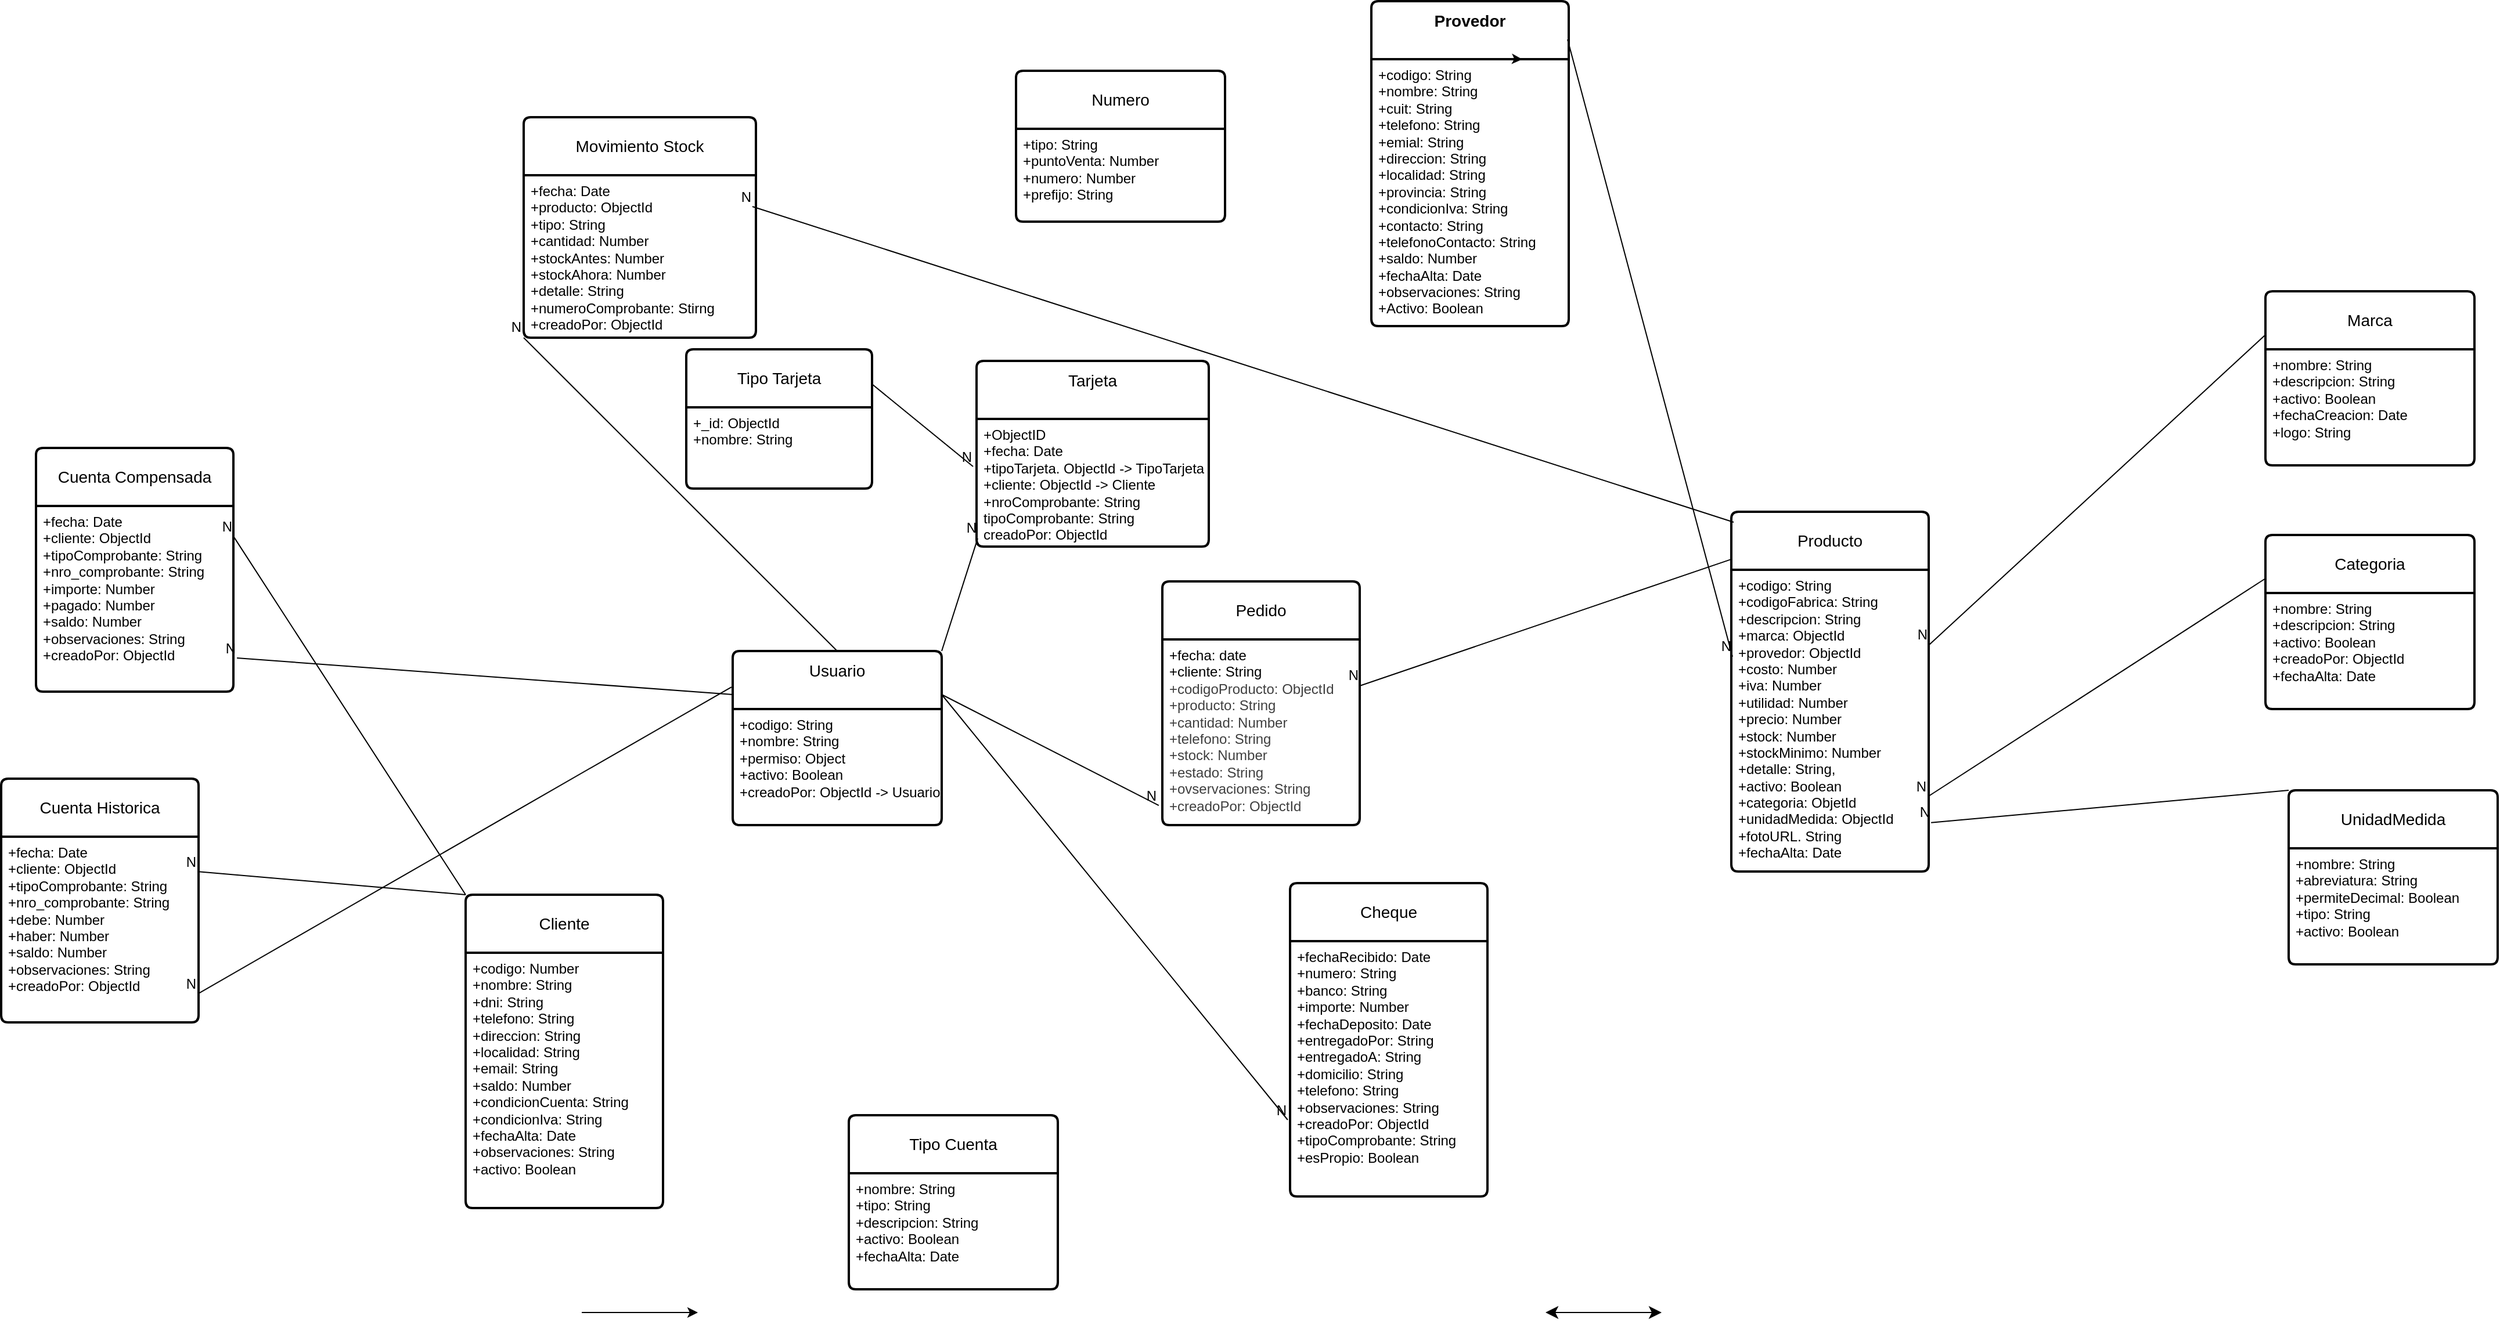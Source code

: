 <mxfile>
    <diagram id="AMF_PIOx8q4Wsd7yPMV6" name="Página-1">
        <mxGraphModel dx="2490" dy="779" grid="1" gridSize="10" guides="1" tooltips="1" connect="1" arrows="1" fold="1" page="1" pageScale="1" pageWidth="827" pageHeight="1169" math="0" shadow="0">
            <root>
                <mxCell id="0"/>
                <mxCell id="1" parent="0"/>
                <mxCell id="78" style="edgeStyle=none;html=1;" edge="1" parent="1" source="46" target="45">
                    <mxGeometry relative="1" as="geometry"/>
                </mxCell>
                <mxCell id="18" value="Tarjeta&lt;div&gt;&lt;br&gt;&lt;/div&gt;" style="swimlane;childLayout=stackLayout;horizontal=1;startSize=50;horizontalStack=0;rounded=1;fontSize=14;fontStyle=0;strokeWidth=2;resizeParent=0;resizeLast=1;shadow=0;dashed=0;align=center;arcSize=4;whiteSpace=wrap;html=1;" parent="1" vertex="1">
                    <mxGeometry x="290" y="350" width="200" height="160" as="geometry"/>
                </mxCell>
                <mxCell id="19" value="+ObjectID&lt;div&gt;+fecha: Date&lt;/div&gt;&lt;div&gt;+tipoTarjeta. ObjectId -&amp;gt; TipoTarjeta&lt;/div&gt;&lt;div&gt;+cliente: ObjectId -&amp;gt; Cliente&lt;/div&gt;&lt;div&gt;+nroComprobante: String&lt;/div&gt;&lt;div&gt;tipoComprobante: String&lt;/div&gt;&lt;div&gt;creadoPor: ObjectId&lt;/div&gt;" style="align=left;strokeColor=none;fillColor=none;spacingLeft=4;fontSize=12;verticalAlign=top;resizable=0;rotatable=0;part=1;html=1;" parent="18" vertex="1">
                    <mxGeometry y="50" width="200" height="110" as="geometry"/>
                </mxCell>
                <mxCell id="20" value="Tipo Tarjeta" style="swimlane;childLayout=stackLayout;horizontal=1;startSize=50;horizontalStack=0;rounded=1;fontSize=14;fontStyle=0;strokeWidth=2;resizeParent=0;resizeLast=1;shadow=0;dashed=0;align=center;arcSize=4;whiteSpace=wrap;html=1;" parent="1" vertex="1">
                    <mxGeometry x="40" y="340" width="160" height="120" as="geometry"/>
                </mxCell>
                <mxCell id="21" value="+_id: ObjectId&lt;div&gt;+nombre: String&lt;/div&gt;" style="align=left;strokeColor=none;fillColor=none;spacingLeft=4;fontSize=12;verticalAlign=top;resizable=0;rotatable=0;part=1;html=1;" parent="20" vertex="1">
                    <mxGeometry y="50" width="160" height="70" as="geometry"/>
                </mxCell>
                <mxCell id="26" value="" style="endArrow=none;html=1;rounded=0;entryX=-0.015;entryY=0.373;entryDx=0;entryDy=0;entryPerimeter=0;exitX=1;exitY=0.25;exitDx=0;exitDy=0;" parent="1" target="19" edge="1" source="20">
                    <mxGeometry relative="1" as="geometry">
                        <mxPoint x="190" y="179.5" as="sourcePoint"/>
                        <mxPoint x="350" y="179.5" as="targetPoint"/>
                    </mxGeometry>
                </mxCell>
                <mxCell id="27" value="N" style="resizable=0;html=1;whiteSpace=wrap;align=right;verticalAlign=bottom;" parent="26" connectable="0" vertex="1">
                    <mxGeometry x="1" relative="1" as="geometry"/>
                </mxCell>
                <mxCell id="29" value="Provedor&lt;div&gt;&lt;br&gt;&lt;/div&gt;" style="swimlane;childLayout=stackLayout;horizontal=1;startSize=50;horizontalStack=0;rounded=1;fontSize=14;fontStyle=1;strokeWidth=2;resizeParent=0;resizeLast=1;shadow=0;dashed=0;align=center;arcSize=4;whiteSpace=wrap;html=1;" parent="1" vertex="1">
                    <mxGeometry x="630" y="40" width="170" height="280" as="geometry"/>
                </mxCell>
                <mxCell id="30" value="+codigo: String&lt;div&gt;+nombre: String&lt;/div&gt;&lt;div&gt;+cuit: String&lt;/div&gt;&lt;div&gt;+telefono: String&lt;/div&gt;&lt;div&gt;+emial: String&lt;/div&gt;&lt;div&gt;+direccion: String&lt;/div&gt;&lt;div&gt;+localidad: String&lt;/div&gt;&lt;div&gt;+provincia: String&lt;/div&gt;&lt;div&gt;+condicionIva: String&lt;/div&gt;&lt;div&gt;+contacto: String&lt;/div&gt;&lt;div&gt;+telefonoContacto: String&lt;/div&gt;&lt;div&gt;+saldo: Number&lt;/div&gt;&lt;div&gt;+fechaAlta: Date&lt;/div&gt;&lt;div&gt;+observaciones: String&lt;/div&gt;&lt;div&gt;+Activo: Boolean&lt;/div&gt;" style="align=left;strokeColor=none;fillColor=none;spacingLeft=4;fontSize=12;verticalAlign=top;resizable=0;rotatable=0;part=1;html=1;" parent="29" vertex="1">
                    <mxGeometry y="50" width="170" height="230" as="geometry"/>
                </mxCell>
                <mxCell id="44" style="edgeStyle=none;html=1;exitX=0.75;exitY=0;exitDx=0;exitDy=0;entryX=0.765;entryY=0.179;entryDx=0;entryDy=0;entryPerimeter=0;" edge="1" parent="29" source="30" target="29">
                    <mxGeometry relative="1" as="geometry"/>
                </mxCell>
                <mxCell id="32" value="Usuario&lt;div&gt;&lt;br&gt;&lt;/div&gt;" style="swimlane;childLayout=stackLayout;horizontal=1;startSize=50;horizontalStack=0;rounded=1;fontSize=14;fontStyle=0;strokeWidth=2;resizeParent=0;resizeLast=1;shadow=0;dashed=0;align=center;arcSize=4;whiteSpace=wrap;html=1;" parent="1" vertex="1">
                    <mxGeometry x="80" y="600" width="180" height="150" as="geometry"/>
                </mxCell>
                <mxCell id="33" value="+codigo: String&lt;div&gt;+nombre: String&lt;/div&gt;&lt;div&gt;+permiso: Object&lt;/div&gt;&lt;div&gt;+activo: Boolean&lt;/div&gt;&lt;div&gt;+creadoPor: ObjectId -&amp;gt; Usuario&lt;/div&gt;&lt;div&gt;&lt;br&gt;&lt;/div&gt;" style="align=left;strokeColor=none;fillColor=none;spacingLeft=4;fontSize=12;verticalAlign=top;resizable=0;rotatable=0;part=1;html=1;" parent="32" vertex="1">
                    <mxGeometry y="50" width="180" height="100" as="geometry"/>
                </mxCell>
                <mxCell id="34" value="&lt;div&gt;UnidadMedida&lt;/div&gt;" style="swimlane;childLayout=stackLayout;horizontal=1;startSize=50;horizontalStack=0;rounded=1;fontSize=14;fontStyle=0;strokeWidth=2;resizeParent=0;resizeLast=1;shadow=0;dashed=0;align=center;arcSize=4;whiteSpace=wrap;html=1;" parent="1" vertex="1">
                    <mxGeometry x="1420" y="720" width="180" height="150" as="geometry"/>
                </mxCell>
                <mxCell id="35" value="&lt;div&gt;+nombre: String&lt;/div&gt;&lt;div&gt;+abreviatura: String&lt;/div&gt;&lt;div&gt;+permiteDecimal: Boolean&lt;/div&gt;&lt;div&gt;+tipo: String&lt;/div&gt;&lt;div&gt;+activo: Boolean&lt;/div&gt;&lt;div&gt;&lt;br&gt;&lt;/div&gt;" style="align=left;strokeColor=none;fillColor=none;spacingLeft=4;fontSize=12;verticalAlign=top;resizable=0;rotatable=0;part=1;html=1;" parent="34" vertex="1">
                    <mxGeometry y="50" width="180" height="100" as="geometry"/>
                </mxCell>
                <mxCell id="36" value="&lt;div&gt;Tipo Cuenta&lt;/div&gt;" style="swimlane;childLayout=stackLayout;horizontal=1;startSize=50;horizontalStack=0;rounded=1;fontSize=14;fontStyle=0;strokeWidth=2;resizeParent=0;resizeLast=1;shadow=0;dashed=0;align=center;arcSize=4;whiteSpace=wrap;html=1;" vertex="1" parent="1">
                    <mxGeometry x="180" y="1000" width="180" height="150" as="geometry"/>
                </mxCell>
                <mxCell id="37" value="&lt;div&gt;+nombre: String&lt;/div&gt;&lt;div&gt;+tipo: String&lt;/div&gt;&lt;div&gt;+descripcion: String&lt;/div&gt;&lt;div&gt;+activo: Boolean&lt;/div&gt;&lt;div&gt;&lt;span style=&quot;background-color: transparent;&quot;&gt;+fechaAlta: Date&lt;/span&gt;&lt;/div&gt;" style="align=left;strokeColor=none;fillColor=none;spacingLeft=4;fontSize=12;verticalAlign=top;resizable=0;rotatable=0;part=1;html=1;" vertex="1" parent="36">
                    <mxGeometry y="50" width="180" height="100" as="geometry"/>
                </mxCell>
                <mxCell id="38" value="&lt;div&gt;Producto&lt;/div&gt;" style="swimlane;childLayout=stackLayout;horizontal=1;startSize=50;horizontalStack=0;rounded=1;fontSize=14;fontStyle=0;strokeWidth=2;resizeParent=0;resizeLast=1;shadow=0;dashed=0;align=center;arcSize=4;whiteSpace=wrap;html=1;" vertex="1" parent="1">
                    <mxGeometry x="940" y="480" width="170" height="310" as="geometry"/>
                </mxCell>
                <mxCell id="39" value="+codigo: String&lt;div&gt;+codigoFabrica: String&lt;/div&gt;&lt;div&gt;+descripcion: String&lt;/div&gt;&lt;div&gt;+marca: ObjectId&lt;/div&gt;&lt;div&gt;+provedor: ObjectId&lt;/div&gt;&lt;div&gt;+costo: Number&lt;/div&gt;&lt;div&gt;+iva: Number&lt;/div&gt;&lt;div&gt;+utilidad: Number&lt;/div&gt;&lt;div&gt;+precio: Number&lt;/div&gt;&lt;div&gt;+stock: Number&lt;/div&gt;&lt;div&gt;+stockMinimo: Number&lt;/div&gt;&lt;div&gt;+detalle: String,&lt;/div&gt;&lt;div&gt;+activo: Boolean&lt;/div&gt;&lt;div&gt;+categoria: ObjetId&lt;/div&gt;&lt;div&gt;+unidadMedida: ObjectId&lt;/div&gt;&lt;div&gt;+fotoURL. String&lt;/div&gt;&lt;div&gt;+fechaAlta: Date&lt;/div&gt;" style="align=left;strokeColor=none;fillColor=none;spacingLeft=4;fontSize=12;verticalAlign=top;resizable=0;rotatable=0;part=1;html=1;" vertex="1" parent="38">
                    <mxGeometry y="50" width="170" height="260" as="geometry"/>
                </mxCell>
                <mxCell id="42" value="" style="endArrow=none;html=1;rounded=0;entryX=1.012;entryY=0.838;entryDx=0;entryDy=0;entryPerimeter=0;exitX=0;exitY=0;exitDx=0;exitDy=0;" edge="1" parent="1" source="34" target="39">
                    <mxGeometry relative="1" as="geometry">
                        <mxPoint x="210" y="560" as="sourcePoint"/>
                        <mxPoint x="257" y="561.5" as="targetPoint"/>
                    </mxGeometry>
                </mxCell>
                <mxCell id="43" value="N" style="resizable=0;html=1;whiteSpace=wrap;align=right;verticalAlign=bottom;" connectable="0" vertex="1" parent="42">
                    <mxGeometry x="1" relative="1" as="geometry"/>
                </mxCell>
                <mxCell id="45" value="&lt;div&gt;Pedido&lt;/div&gt;" style="swimlane;childLayout=stackLayout;horizontal=1;startSize=50;horizontalStack=0;rounded=1;fontSize=14;fontStyle=0;strokeWidth=2;resizeParent=0;resizeLast=1;shadow=0;dashed=0;align=center;arcSize=4;whiteSpace=wrap;html=1;" vertex="1" parent="1">
                    <mxGeometry x="450" y="540" width="170" height="210" as="geometry"/>
                </mxCell>
                <mxCell id="46" value="+fecha: date&lt;div&gt;+cliente: String&lt;/div&gt;&lt;div&gt;&lt;span style=&quot;color: rgb(63, 63, 63);&quot;&gt;+codigoProducto: ObjectId&lt;/span&gt;&lt;/div&gt;&lt;div&gt;&lt;span style=&quot;color: rgb(63, 63, 63);&quot;&gt;+producto: String&lt;/span&gt;&lt;span style=&quot;color: rgb(63, 63, 63);&quot;&gt;&lt;/span&gt;&lt;/div&gt;&lt;div&gt;&lt;span style=&quot;color: rgb(63, 63, 63);&quot;&gt;+cantidad: Number&lt;/span&gt;&lt;/div&gt;&lt;div&gt;&lt;span style=&quot;color: rgb(63, 63, 63);&quot;&gt;+telefono: String&lt;/span&gt;&lt;/div&gt;&lt;div&gt;&lt;span style=&quot;color: rgb(63, 63, 63);&quot;&gt;+stock: Number&lt;/span&gt;&lt;span style=&quot;color: rgb(63, 63, 63);&quot;&gt;&lt;/span&gt;&lt;/div&gt;&lt;div&gt;&lt;span style=&quot;color: rgb(63, 63, 63);&quot;&gt;+estado: String&lt;/span&gt;&lt;/div&gt;&lt;div&gt;&lt;span style=&quot;color: rgb(63, 63, 63);&quot;&gt;+ovservaciones: String&lt;/span&gt;&lt;span style=&quot;color: rgb(63, 63, 63);&quot;&gt;&lt;/span&gt;&lt;/div&gt;&lt;div&gt;&lt;span style=&quot;color: rgb(63, 63, 63);&quot;&gt;+creadoPor: ObjectId&lt;/span&gt;&lt;span style=&quot;color: rgb(63, 63, 63);&quot;&gt;&lt;/span&gt;&lt;/div&gt;" style="align=left;strokeColor=none;fillColor=none;spacingLeft=4;fontSize=12;verticalAlign=top;resizable=0;rotatable=0;part=1;html=1;" vertex="1" parent="45">
                    <mxGeometry y="50" width="170" height="160" as="geometry"/>
                </mxCell>
                <mxCell id="49" value="" style="endArrow=none;html=1;rounded=0;entryX=-0.018;entryY=0.894;entryDx=0;entryDy=0;entryPerimeter=0;exitX=1;exitY=0.25;exitDx=0;exitDy=0;" edge="1" parent="1" source="32" target="46">
                    <mxGeometry relative="1" as="geometry">
                        <mxPoint x="220" y="610" as="sourcePoint"/>
                        <mxPoint x="299" y="610" as="targetPoint"/>
                    </mxGeometry>
                </mxCell>
                <mxCell id="50" value="N" style="resizable=0;html=1;whiteSpace=wrap;align=right;verticalAlign=bottom;" connectable="0" vertex="1" parent="49">
                    <mxGeometry x="1" relative="1" as="geometry"/>
                </mxCell>
                <mxCell id="51" value="" style="endArrow=none;html=1;rounded=0;entryX=1;entryY=0.25;entryDx=0;entryDy=0;exitX=0;exitY=0.132;exitDx=0;exitDy=0;exitPerimeter=0;" edge="1" parent="1" source="38" target="46">
                    <mxGeometry relative="1" as="geometry">
                        <mxPoint x="1181.02" y="448.13" as="sourcePoint"/>
                        <mxPoint x="960" y="960" as="targetPoint"/>
                    </mxGeometry>
                </mxCell>
                <mxCell id="52" value="N" style="resizable=0;html=1;whiteSpace=wrap;align=right;verticalAlign=bottom;" connectable="0" vertex="1" parent="51">
                    <mxGeometry x="1" relative="1" as="geometry"/>
                </mxCell>
                <mxCell id="53" value="" style="endArrow=none;html=1;rounded=0;entryX=0.005;entryY=0.936;entryDx=0;entryDy=0;entryPerimeter=0;exitX=1;exitY=0;exitDx=0;exitDy=0;" edge="1" parent="1" source="32" target="19">
                    <mxGeometry relative="1" as="geometry">
                        <mxPoint x="230" y="780" as="sourcePoint"/>
                        <mxPoint x="469" y="845" as="targetPoint"/>
                    </mxGeometry>
                </mxCell>
                <mxCell id="54" value="N" style="resizable=0;html=1;whiteSpace=wrap;align=right;verticalAlign=bottom;" connectable="0" vertex="1" parent="53">
                    <mxGeometry x="1" relative="1" as="geometry"/>
                </mxCell>
                <mxCell id="55" value="&lt;div&gt;Numero&lt;/div&gt;" style="swimlane;childLayout=stackLayout;horizontal=1;startSize=50;horizontalStack=0;rounded=1;fontSize=14;fontStyle=0;strokeWidth=2;resizeParent=0;resizeLast=1;shadow=0;dashed=0;align=center;arcSize=4;whiteSpace=wrap;html=1;" vertex="1" parent="1">
                    <mxGeometry x="324" y="100" width="180" height="130" as="geometry"/>
                </mxCell>
                <mxCell id="56" value="&lt;div&gt;+tipo: String&lt;/div&gt;&lt;div&gt;+puntoVenta: Number&lt;/div&gt;&lt;div&gt;+numero: Number&lt;/div&gt;&lt;div&gt;+prefijo: String&lt;/div&gt;&lt;div&gt;&lt;span style=&quot;font-family: monospace; font-size: 0px;&quot;&gt;%3CmxGraphModel%3E%3Croot%3E%3CmxCell%20id%3D%220%22%2F%3E%3CmxCell%20id%3D%221%22%20parent%3D%220%22%2F%3E%3CmxCell%20id%3D%222%22%20value%3D%22Usuario%26lt%3Bdiv%26gt%3B%26lt%3Bbr%26gt%3B%26lt%3B%2Fdiv%26gt%3B%22%20style%3D%22swimlane%3BchildLayout%3DstackLayout%3Bhorizontal%3D1%3BstartSize%3D50%3BhorizontalStack%3D0%3Brounded%3D1%3BfontSize%3D14%3BfontStyle%3D0%3BstrokeWidth%3D2%3BresizeParent%3D0%3BresizeLast%3D1%3Bshadow%3D0%3Bdashed%3D0%3Balign%3Dcenter%3BarcSize%3D4%3BwhiteSpace%3Dwrap%3Bhtml%3D1%3B%22%20vertex%3D%221%22%20parent%3D%221%22%3E%3CmxGeometry%20x%3D%2280%22%20y%3D%22740%22%20width%3D%22180%22%20height%3D%22150%22%20as%3D%22geometry%22%2F%3E%3C%2FmxCell%3E%3CmxCell%20id%3D%223%22%20value%3D%22%2Bcodigo%3A%20String%26lt%3Bdiv%26gt%3B%2Bnombre%3A%20String%26lt%3B%2Fdiv%26gt%3B%26lt%3Bdiv%26gt%3B%2Bpermiso%3A%20Object%26lt%3B%2Fdiv%26gt%3B%26lt%3Bdiv%26gt%3B%2Bactivo%3A%20Boolean%26lt%3B%2Fdiv%26gt%3B%26lt%3Bdiv%26gt%3B%2BcreadoPor%3A%20ObjectId%20-%26amp%3Bgt%3B%20Usuario%26lt%3B%2Fdiv%26gt%3B%26lt%3Bdiv%26gt%3B%26lt%3Bbr%26gt%3B%26lt%3B%2Fdiv%26gt%3B%22%20style%3D%22align%3Dleft%3BstrokeColor%3Dnone%3BfillColor%3Dnone%3BspacingLeft%3D4%3BfontSize%3D12%3BverticalAlign%3Dtop%3Bresizable%3D0%3Brotatable%3D0%3Bpart%3D1%3Bhtml%3D1%3B%22%20vertex%3D%221%22%20parent%3D%222%22%3E%3CmxGeometry%20y%3D%2250%22%20width%3D%22180%22%20height%3D%22100%22%20as%3D%22geometry%22%2F%3E%3C%2FmxCell%3E%3C%2Froot%3E%3C%2FmxGraphModel%3E+&lt;/span&gt;&lt;span style=&quot;font-family: monospace; font-size: 0px; background-color: transparent;&quot;&gt;%3CmxGraphModel%3E%3Croot%3E%3CmxCell%20id%3D%220%22%2F%3E%3CmxCell%20id%3D%221%22%20parent%3D%220%22%2F%3E%3CmxCell%20id%3D%222%22%20value%3D%22Usuario%26lt%3Bdiv%26gt%3B%26lt%3Bbr%26gt%3B%26lt%3B%2Fdiv%26gt%3B%22%20style%3D%22swimlane%3BchildLayout%3DstackLayout%3Bhorizontal%3D1%3BstartSize%3D50%3BhorizontalStack%3D0%3Brounded%3D1%3BfontSize%3D14%3BfontStyle%3D0%3BstrokeWidth%3D2%3BresizeParent%3D0%3BresizeLast%3D1%3Bshadow%3D0%3Bdashed%3D0%3Balign%3Dcenter%3BarcSize%3D4%3BwhiteSpace%3Dwrap%3Bhtml%3D1%3B%22%20vertex%3D%221%22%20parent%3D%221%22%3E%3CmxGeometry%20x%3D%2280%22%20y%3D%22740%22%20width%3D%22180%22%20height%3D%22150%22%20as%3D%22geometry%22%2F%3E%3C%2FmxCell%3E%3CmxCell%20id%3D%223%22%20value%3D%22%2Bcodigo%3A%20String%26lt%3Bdiv%26gt%3B%2Bnombre%3A%20String%26lt%3B%2Fdiv%26gt%3B%26lt%3Bdiv%26gt%3B%2Bpermiso%3A%20Object%26lt%3B%2Fdiv%26gt%3B%26lt%3Bdiv%26gt%3B%2Bactivo%3A%20Boolean%26lt%3B%2Fdiv%26gt%3B%26lt%3Bdiv%26gt%3B%2BcreadoPor%3A%20ObjectId%20-%26amp%3Bgt%3B%20Usuario%26lt%3B%2Fdiv%26gt%3B%26lt%3Bdiv%26gt%3B%26lt%3Bbr%26gt%3B%26lt%3B%2Fdiv%26gt%3B%22%20style%3D%22align%3Dleft%3BstrokeColor%3Dnone%3BfillColor%3Dnone%3BspacingLeft%3D4%3BfontSize%3D12%3BverticalAlign%3Dtop%3Bresizable%3D0%3Brotatable%3D0%3Bpart%3D1%3Bhtml%3D1%3B%22%20vertex%3D%221%22%20parent%3D%222%22%3E%3CmxGeometry%20y%3D%2250%22%20width%3D%22180%22%20height%3D%22100%22%20as%3D%22geometry%22%2F%3E%3C%2FmxCell%3E%3C%2Froot%3E%3C%2FmxGraphModel%3E&lt;/span&gt;&lt;/div&gt;" style="align=left;strokeColor=none;fillColor=none;spacingLeft=4;fontSize=12;verticalAlign=top;resizable=0;rotatable=0;part=1;html=1;" vertex="1" parent="55">
                    <mxGeometry y="50" width="180" height="80" as="geometry"/>
                </mxCell>
                <mxCell id="57" value="" style="edgeStyle=none;orthogonalLoop=1;jettySize=auto;html=1;" edge="1" parent="1">
                    <mxGeometry width="100" relative="1" as="geometry">
                        <mxPoint x="-50" y="1170" as="sourcePoint"/>
                        <mxPoint x="50" y="1170" as="targetPoint"/>
                        <Array as="points"/>
                    </mxGeometry>
                </mxCell>
                <mxCell id="58" value="" style="edgeStyle=none;orthogonalLoop=1;jettySize=auto;html=1;endArrow=classic;startArrow=classic;endSize=8;startSize=8;" edge="1" parent="1">
                    <mxGeometry width="100" relative="1" as="geometry">
                        <mxPoint x="780" y="1170" as="sourcePoint"/>
                        <mxPoint x="880" y="1170" as="targetPoint"/>
                        <Array as="points"/>
                    </mxGeometry>
                </mxCell>
                <mxCell id="59" value="&lt;div&gt;Movimiento Stock&lt;/div&gt;" style="swimlane;childLayout=stackLayout;horizontal=1;startSize=50;horizontalStack=0;rounded=1;fontSize=14;fontStyle=0;strokeWidth=2;resizeParent=0;resizeLast=1;shadow=0;dashed=0;align=center;arcSize=4;whiteSpace=wrap;html=1;" vertex="1" parent="1">
                    <mxGeometry x="-100" y="140" width="200" height="190" as="geometry"/>
                </mxCell>
                <mxCell id="60" value="+fecha: Date&lt;div&gt;+producto: ObjectId&lt;/div&gt;&lt;div&gt;+tipo: String&lt;/div&gt;&lt;div&gt;+cantidad: Number&lt;/div&gt;&lt;div&gt;+stockAntes: Number&lt;/div&gt;&lt;div&gt;+stockAhora: Number&lt;/div&gt;&lt;div&gt;+detalle: String&lt;/div&gt;&lt;div&gt;+numeroComprobante: Stirng&lt;/div&gt;&lt;div&gt;+creadoPor: ObjectId&lt;/div&gt;" style="align=left;strokeColor=none;fillColor=none;spacingLeft=4;fontSize=12;verticalAlign=top;resizable=0;rotatable=0;part=1;html=1;" vertex="1" parent="59">
                    <mxGeometry y="50" width="200" height="140" as="geometry"/>
                </mxCell>
                <mxCell id="61" value="" style="endArrow=none;html=1;rounded=0;entryX=0.985;entryY=0.193;entryDx=0;entryDy=0;entryPerimeter=0;exitX=0.012;exitY=0.029;exitDx=0;exitDy=0;exitPerimeter=0;" edge="1" parent="1" source="38" target="60">
                    <mxGeometry relative="1" as="geometry">
                        <mxPoint x="1180" y="450" as="sourcePoint"/>
                        <mxPoint x="1030" y="380" as="targetPoint"/>
                    </mxGeometry>
                </mxCell>
                <mxCell id="62" value="N" style="resizable=0;html=1;whiteSpace=wrap;align=right;verticalAlign=bottom;" connectable="0" vertex="1" parent="61">
                    <mxGeometry x="1" relative="1" as="geometry"/>
                </mxCell>
                <mxCell id="63" value="" style="endArrow=none;html=1;rounded=0;entryX=0;entryY=1;entryDx=0;entryDy=0;exitX=0.5;exitY=0;exitDx=0;exitDy=0;" edge="1" parent="1" source="32" target="60">
                    <mxGeometry relative="1" as="geometry">
                        <mxPoint x="230" y="770" as="sourcePoint"/>
                        <mxPoint x="487" y="586" as="targetPoint"/>
                    </mxGeometry>
                </mxCell>
                <mxCell id="64" value="N" style="resizable=0;html=1;whiteSpace=wrap;align=right;verticalAlign=bottom;" connectable="0" vertex="1" parent="63">
                    <mxGeometry x="1" relative="1" as="geometry"/>
                </mxCell>
                <mxCell id="65" value="&lt;div&gt;Marca&lt;/div&gt;" style="swimlane;childLayout=stackLayout;horizontal=1;startSize=50;horizontalStack=0;rounded=1;fontSize=14;fontStyle=0;strokeWidth=2;resizeParent=0;resizeLast=1;shadow=0;dashed=0;align=center;arcSize=4;whiteSpace=wrap;html=1;" vertex="1" parent="1">
                    <mxGeometry x="1400" y="290" width="180" height="150" as="geometry"/>
                </mxCell>
                <mxCell id="66" value="+nombre: String&lt;div&gt;+descripcion: String&lt;/div&gt;&lt;div&gt;+activo: Boolean&lt;/div&gt;&lt;div&gt;+fechaCreacion: Date&lt;/div&gt;&lt;div&gt;+logo: String&lt;/div&gt;" style="align=left;strokeColor=none;fillColor=none;spacingLeft=4;fontSize=12;verticalAlign=top;resizable=0;rotatable=0;part=1;html=1;" vertex="1" parent="65">
                    <mxGeometry y="50" width="180" height="100" as="geometry"/>
                </mxCell>
                <mxCell id="67" value="" style="endArrow=none;html=1;rounded=0;entryX=1;entryY=0.25;entryDx=0;entryDy=0;exitX=0;exitY=0.25;exitDx=0;exitDy=0;" edge="1" parent="1" source="65" target="39">
                    <mxGeometry relative="1" as="geometry">
                        <mxPoint x="1070" y="385" as="sourcePoint"/>
                        <mxPoint x="1169" y="240" as="targetPoint"/>
                    </mxGeometry>
                </mxCell>
                <mxCell id="68" value="N" style="resizable=0;html=1;whiteSpace=wrap;align=right;verticalAlign=bottom;" connectable="0" vertex="1" parent="67">
                    <mxGeometry x="1" relative="1" as="geometry"/>
                </mxCell>
                <mxCell id="69" value="" style="endArrow=none;html=1;rounded=0;entryX=0.006;entryY=0.288;entryDx=0;entryDy=0;entryPerimeter=0;exitX=0.994;exitY=0.118;exitDx=0;exitDy=0;exitPerimeter=0;" edge="1" parent="1" source="29" target="39">
                    <mxGeometry relative="1" as="geometry">
                        <mxPoint x="900" y="170" as="sourcePoint"/>
                        <mxPoint x="979" y="553" as="targetPoint"/>
                    </mxGeometry>
                </mxCell>
                <mxCell id="70" value="N" style="resizable=0;html=1;whiteSpace=wrap;align=right;verticalAlign=bottom;" connectable="0" vertex="1" parent="69">
                    <mxGeometry x="1" relative="1" as="geometry"/>
                </mxCell>
                <mxCell id="71" value="Cuenta Historica" style="swimlane;childLayout=stackLayout;horizontal=1;startSize=50;horizontalStack=0;rounded=1;fontSize=14;fontStyle=0;strokeWidth=2;resizeParent=0;resizeLast=1;shadow=0;dashed=0;align=center;arcSize=4;whiteSpace=wrap;html=1;" vertex="1" parent="1">
                    <mxGeometry x="-550" y="710" width="170" height="210" as="geometry"/>
                </mxCell>
                <mxCell id="72" value="+fecha: Date&lt;div&gt;+cliente: ObjectId&lt;/div&gt;&lt;div&gt;+tipoComprobante: String&lt;/div&gt;&lt;div&gt;+nro_comprobante: String&lt;/div&gt;&lt;div&gt;+debe: Number&lt;/div&gt;&lt;div&gt;+haber: Number&lt;/div&gt;&lt;div&gt;+saldo: Number&lt;/div&gt;&lt;div&gt;+observaciones: String&lt;/div&gt;&lt;div&gt;+creadoPor: ObjectId&lt;/div&gt;" style="align=left;strokeColor=none;fillColor=none;spacingLeft=4;fontSize=12;verticalAlign=top;resizable=0;rotatable=0;part=1;html=1;" vertex="1" parent="71">
                    <mxGeometry y="50" width="170" height="160" as="geometry"/>
                </mxCell>
                <mxCell id="73" value="" style="endArrow=none;html=1;rounded=0;entryX=1;entryY=0.844;entryDx=0;entryDy=0;entryPerimeter=0;exitX=-0.006;exitY=0.207;exitDx=0;exitDy=0;exitPerimeter=0;" edge="1" parent="1" source="32" target="72">
                    <mxGeometry relative="1" as="geometry">
                        <mxPoint x="330" y="930" as="sourcePoint"/>
                        <mxPoint x="647" y="920" as="targetPoint"/>
                    </mxGeometry>
                </mxCell>
                <mxCell id="74" value="N" style="resizable=0;html=1;whiteSpace=wrap;align=right;verticalAlign=bottom;" connectable="0" vertex="1" parent="73">
                    <mxGeometry x="1" relative="1" as="geometry"/>
                </mxCell>
                <mxCell id="75" value="Cuenta Compensada" style="swimlane;childLayout=stackLayout;horizontal=1;startSize=50;horizontalStack=0;rounded=1;fontSize=14;fontStyle=0;strokeWidth=2;resizeParent=0;resizeLast=1;shadow=0;dashed=0;align=center;arcSize=4;whiteSpace=wrap;html=1;" vertex="1" parent="1">
                    <mxGeometry x="-520" y="425" width="170" height="210" as="geometry"/>
                </mxCell>
                <mxCell id="76" value="+fecha: Date&lt;div&gt;+cliente: ObjectId&lt;/div&gt;&lt;div&gt;+tipoComprobante: String&lt;/div&gt;&lt;div&gt;+nro_comprobante: String&lt;/div&gt;&lt;div&gt;+importe: Number&lt;/div&gt;&lt;div&gt;+pagado: Number&lt;/div&gt;&lt;div&gt;+saldo: Number&lt;/div&gt;&lt;div&gt;+observaciones: String&lt;/div&gt;&lt;div&gt;+creadoPor: ObjectId&lt;/div&gt;" style="align=left;strokeColor=none;fillColor=none;spacingLeft=4;fontSize=12;verticalAlign=top;resizable=0;rotatable=0;part=1;html=1;" vertex="1" parent="75">
                    <mxGeometry y="50" width="170" height="160" as="geometry"/>
                </mxCell>
                <mxCell id="80" value="" style="endArrow=none;html=1;rounded=0;entryX=1.018;entryY=0.819;entryDx=0;entryDy=0;entryPerimeter=0;exitX=0;exitY=0.25;exitDx=0;exitDy=0;" edge="1" parent="1" source="32" target="76">
                    <mxGeometry relative="1" as="geometry">
                        <mxPoint x="260" y="790" as="sourcePoint"/>
                        <mxPoint x="717" y="845" as="targetPoint"/>
                    </mxGeometry>
                </mxCell>
                <mxCell id="81" value="N" style="resizable=0;html=1;whiteSpace=wrap;align=right;verticalAlign=bottom;" connectable="0" vertex="1" parent="80">
                    <mxGeometry x="1" relative="1" as="geometry"/>
                </mxCell>
                <mxCell id="82" value="&lt;div&gt;Cliente&lt;/div&gt;" style="swimlane;childLayout=stackLayout;horizontal=1;startSize=50;horizontalStack=0;rounded=1;fontSize=14;fontStyle=0;strokeWidth=2;resizeParent=0;resizeLast=1;shadow=0;dashed=0;align=center;arcSize=4;whiteSpace=wrap;html=1;" vertex="1" parent="1">
                    <mxGeometry x="-150" y="810" width="170" height="270" as="geometry"/>
                </mxCell>
                <mxCell id="83" value="+codigo: Number&lt;div&gt;+nombre: String&lt;/div&gt;&lt;div&gt;+dni: String&lt;/div&gt;&lt;div&gt;+telefono: String&lt;/div&gt;&lt;div&gt;+direccion: String&lt;/div&gt;&lt;div&gt;+localidad: String&lt;/div&gt;&lt;div&gt;+email: String&lt;/div&gt;&lt;div&gt;+saldo: Number&lt;/div&gt;&lt;div&gt;+condicionCuenta: String&lt;/div&gt;&lt;div&gt;+condicionIva: String&lt;/div&gt;&lt;div&gt;+fechaAlta: Date&lt;/div&gt;&lt;div&gt;+observaciones: String&lt;/div&gt;&lt;div&gt;+activo: Boolean&lt;/div&gt;" style="align=left;strokeColor=none;fillColor=none;spacingLeft=4;fontSize=12;verticalAlign=top;resizable=0;rotatable=0;part=1;html=1;" vertex="1" parent="82">
                    <mxGeometry y="50" width="170" height="220" as="geometry"/>
                </mxCell>
                <mxCell id="85" value="&lt;div&gt;Cheque&lt;/div&gt;" style="swimlane;childLayout=stackLayout;horizontal=1;startSize=50;horizontalStack=0;rounded=1;fontSize=14;fontStyle=0;strokeWidth=2;resizeParent=0;resizeLast=1;shadow=0;dashed=0;align=center;arcSize=4;whiteSpace=wrap;html=1;" vertex="1" parent="1">
                    <mxGeometry x="560" y="800" width="170" height="270" as="geometry"/>
                </mxCell>
                <mxCell id="86" value="+fechaRecibido: Date&lt;div&gt;+numero: String&lt;/div&gt;&lt;div&gt;+banco: String&lt;/div&gt;&lt;div&gt;+importe: Number&lt;/div&gt;&lt;div&gt;+fechaDeposito: Date&lt;/div&gt;&lt;div&gt;+entregadoPor: String&lt;/div&gt;&lt;div&gt;+entregadoA: String&lt;/div&gt;&lt;div&gt;+domicilio: String&lt;/div&gt;&lt;div&gt;+telefono: String&lt;/div&gt;&lt;div&gt;+observaciones: String&lt;/div&gt;&lt;div&gt;+creadoPor: ObjectId&lt;/div&gt;&lt;div&gt;+tipoComprobante: String&lt;/div&gt;&lt;div&gt;+esPropio: Boolean&lt;/div&gt;" style="align=left;strokeColor=none;fillColor=none;spacingLeft=4;fontSize=12;verticalAlign=top;resizable=0;rotatable=0;part=1;html=1;" vertex="1" parent="85">
                    <mxGeometry y="50" width="170" height="220" as="geometry"/>
                </mxCell>
                <mxCell id="87" value="&lt;div&gt;Categoria&lt;/div&gt;" style="swimlane;childLayout=stackLayout;horizontal=1;startSize=50;horizontalStack=0;rounded=1;fontSize=14;fontStyle=0;strokeWidth=2;resizeParent=0;resizeLast=1;shadow=0;dashed=0;align=center;arcSize=4;whiteSpace=wrap;html=1;" vertex="1" parent="1">
                    <mxGeometry x="1400" y="500" width="180" height="150" as="geometry"/>
                </mxCell>
                <mxCell id="88" value="+nombre: String&lt;div&gt;+descripcion: String&lt;/div&gt;&lt;div&gt;+activo: Boolean&lt;/div&gt;&lt;div&gt;+creadoPor: ObjectId&lt;/div&gt;&lt;div&gt;+fechaAlta: Date&lt;/div&gt;" style="align=left;strokeColor=none;fillColor=none;spacingLeft=4;fontSize=12;verticalAlign=top;resizable=0;rotatable=0;part=1;html=1;" vertex="1" parent="87">
                    <mxGeometry y="50" width="180" height="100" as="geometry"/>
                </mxCell>
                <mxCell id="89" value="" style="endArrow=none;html=1;rounded=0;entryX=1;entryY=0.188;entryDx=0;entryDy=0;entryPerimeter=0;exitX=0;exitY=0;exitDx=0;exitDy=0;" edge="1" parent="1" source="82" target="72">
                    <mxGeometry relative="1" as="geometry">
                        <mxPoint y="633" as="sourcePoint"/>
                        <mxPoint x="120" y="1069" as="targetPoint"/>
                    </mxGeometry>
                </mxCell>
                <mxCell id="90" value="N" style="resizable=0;html=1;whiteSpace=wrap;align=right;verticalAlign=bottom;" connectable="0" vertex="1" parent="89">
                    <mxGeometry x="1" relative="1" as="geometry"/>
                </mxCell>
                <mxCell id="91" value="" style="endArrow=none;html=1;rounded=0;entryX=1;entryY=0.163;entryDx=0;entryDy=0;entryPerimeter=0;exitX=0;exitY=0;exitDx=0;exitDy=0;" edge="1" parent="1" source="82" target="76">
                    <mxGeometry relative="1" as="geometry">
                        <mxPoint x="-120" y="755" as="sourcePoint"/>
                        <mxPoint x="181" y="890" as="targetPoint"/>
                    </mxGeometry>
                </mxCell>
                <mxCell id="92" value="N" style="resizable=0;html=1;whiteSpace=wrap;align=right;verticalAlign=bottom;" connectable="0" vertex="1" parent="91">
                    <mxGeometry x="1" relative="1" as="geometry"/>
                </mxCell>
                <mxCell id="93" value="" style="endArrow=none;html=1;rounded=0;entryX=-0.012;entryY=0.7;entryDx=0;entryDy=0;entryPerimeter=0;exitX=1;exitY=0.25;exitDx=0;exitDy=0;" edge="1" parent="1" source="32" target="86">
                    <mxGeometry relative="1" as="geometry">
                        <mxPoint x="280" y="680" as="sourcePoint"/>
                        <mxPoint x="467" y="775" as="targetPoint"/>
                    </mxGeometry>
                </mxCell>
                <mxCell id="94" value="N" style="resizable=0;html=1;whiteSpace=wrap;align=right;verticalAlign=bottom;" connectable="0" vertex="1" parent="93">
                    <mxGeometry x="1" relative="1" as="geometry"/>
                </mxCell>
                <mxCell id="95" value="" style="endArrow=none;html=1;rounded=0;entryX=1;entryY=0.75;entryDx=0;entryDy=0;exitX=0;exitY=0.25;exitDx=0;exitDy=0;" edge="1" parent="1" source="87" target="39">
                    <mxGeometry relative="1" as="geometry">
                        <mxPoint x="1440" y="420" as="sourcePoint"/>
                        <mxPoint x="1150" y="687" as="targetPoint"/>
                    </mxGeometry>
                </mxCell>
                <mxCell id="96" value="N" style="resizable=0;html=1;whiteSpace=wrap;align=right;verticalAlign=bottom;" connectable="0" vertex="1" parent="95">
                    <mxGeometry x="1" relative="1" as="geometry"/>
                </mxCell>
            </root>
        </mxGraphModel>
    </diagram>
</mxfile>